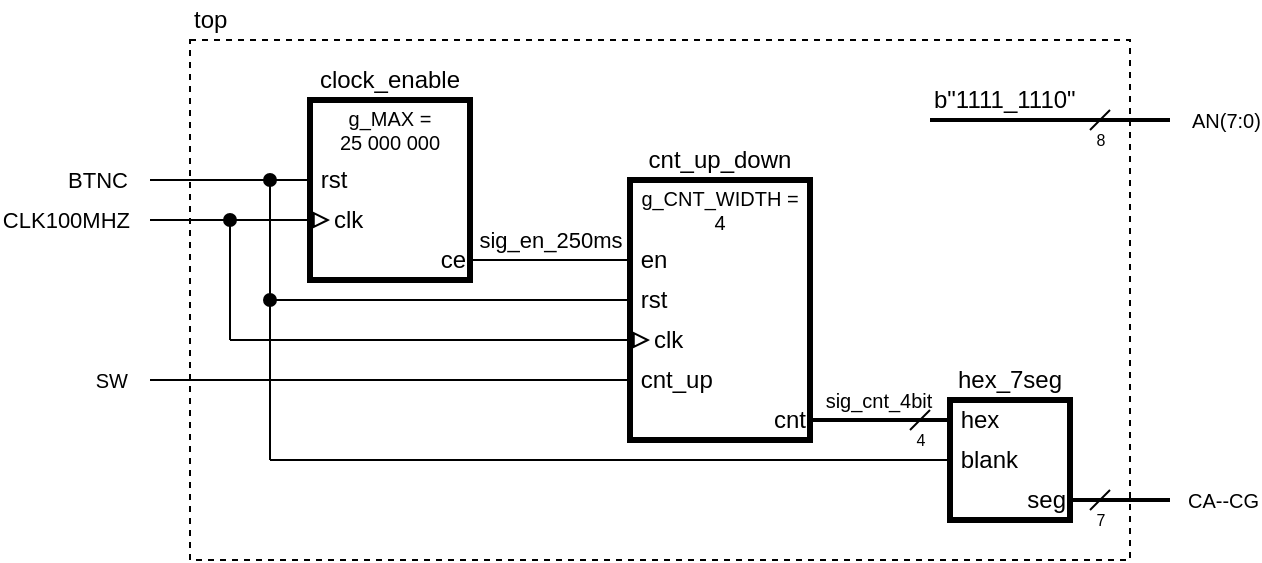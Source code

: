 <mxfile version="21.0.8" type="device"><diagram id="j7nF-TVUxBw4xUQn4cIl" name="Page-1"><mxGraphModel dx="1669" dy="483" grid="1" gridSize="10" guides="1" tooltips="1" connect="1" arrows="1" fold="1" page="1" pageScale="1" pageWidth="850" pageHeight="1100" math="0" shadow="0"><root><mxCell id="0"/><mxCell id="1" parent="0"/><mxCell id="U01_cHl6HtDzHlsPAG9a-52" value="" style="rounded=0;whiteSpace=wrap;html=1;fontSize=10;strokeWidth=1;fillColor=none;dashed=1;" parent="1" vertex="1"><mxGeometry x="60" y="100" width="470" height="260" as="geometry"/></mxCell><mxCell id="U01_cHl6HtDzHlsPAG9a-1" value="" style="rounded=0;whiteSpace=wrap;html=1;strokeWidth=3;" parent="1" vertex="1"><mxGeometry x="120" y="130" width="80" height="90" as="geometry"/></mxCell><mxCell id="U01_cHl6HtDzHlsPAG9a-2" value="&lt;div style=&quot;font-size: 10px;&quot;&gt;g_MAX =&lt;/div&gt;&lt;div style=&quot;font-size: 10px;&quot;&gt;25 000 000&lt;/div&gt;" style="text;html=1;strokeColor=none;fillColor=none;align=center;verticalAlign=middle;whiteSpace=wrap;rounded=0;fontSize=10;" parent="1" vertex="1"><mxGeometry x="120" y="130" width="80" height="30" as="geometry"/></mxCell><mxCell id="U01_cHl6HtDzHlsPAG9a-3" value="clock_enable" style="text;html=1;strokeColor=none;fillColor=none;align=center;verticalAlign=middle;whiteSpace=wrap;rounded=0;" parent="1" vertex="1"><mxGeometry x="120" y="110" width="80" height="20" as="geometry"/></mxCell><mxCell id="U01_cHl6HtDzHlsPAG9a-4" value="&lt;div&gt;&amp;nbsp;rst&lt;/div&gt;" style="text;html=1;strokeColor=none;fillColor=none;align=left;verticalAlign=middle;whiteSpace=wrap;rounded=0;" parent="1" vertex="1"><mxGeometry x="120" y="160" width="70" height="20" as="geometry"/></mxCell><mxCell id="U01_cHl6HtDzHlsPAG9a-5" value="clk" style="text;html=1;strokeColor=none;fillColor=none;align=left;verticalAlign=middle;whiteSpace=wrap;rounded=0;" parent="1" vertex="1"><mxGeometry x="130" y="180" width="70" height="20" as="geometry"/></mxCell><mxCell id="U01_cHl6HtDzHlsPAG9a-6" value="ce" style="text;html=1;strokeColor=none;fillColor=none;align=right;verticalAlign=middle;whiteSpace=wrap;rounded=0;" parent="1" vertex="1"><mxGeometry x="140" y="200" width="60" height="20" as="geometry"/></mxCell><mxCell id="U01_cHl6HtDzHlsPAG9a-7" value="" style="endArrow=none;html=1;rounded=0;" parent="1" target="U01_cHl6HtDzHlsPAG9a-4" edge="1"><mxGeometry width="50" height="50" relative="1" as="geometry"><mxPoint x="40" y="170" as="sourcePoint"/><mxPoint x="260" y="200" as="targetPoint"/></mxGeometry></mxCell><mxCell id="U01_cHl6HtDzHlsPAG9a-11" value="BTNC" style="edgeLabel;html=1;align=right;verticalAlign=middle;resizable=0;points=[];" parent="U01_cHl6HtDzHlsPAG9a-7" vertex="1" connectable="0"><mxGeometry x="-0.833" relative="1" as="geometry"><mxPoint x="-17" as="offset"/></mxGeometry></mxCell><mxCell id="U01_cHl6HtDzHlsPAG9a-8" value="" style="endArrow=block;html=1;rounded=0;endFill=0;" parent="1" target="U01_cHl6HtDzHlsPAG9a-5" edge="1"><mxGeometry width="50" height="50" relative="1" as="geometry"><mxPoint x="40" y="190" as="sourcePoint"/><mxPoint x="130" y="190" as="targetPoint"/></mxGeometry></mxCell><mxCell id="U01_cHl6HtDzHlsPAG9a-12" value="CLK100MHZ" style="edgeLabel;html=1;align=right;verticalAlign=middle;resizable=0;points=[];" parent="U01_cHl6HtDzHlsPAG9a-8" vertex="1" connectable="0"><mxGeometry x="-0.926" y="-1" relative="1" as="geometry"><mxPoint x="-13" y="-1" as="offset"/></mxGeometry></mxCell><mxCell id="U01_cHl6HtDzHlsPAG9a-9" value="" style="endArrow=none;html=1;rounded=0;" parent="1" source="U01_cHl6HtDzHlsPAG9a-6" target="U01_cHl6HtDzHlsPAG9a-16" edge="1"><mxGeometry width="50" height="50" relative="1" as="geometry"><mxPoint x="210" y="210" as="sourcePoint"/><mxPoint x="280" y="210" as="targetPoint"/></mxGeometry></mxCell><mxCell id="U01_cHl6HtDzHlsPAG9a-10" value="sig_en_250ms" style="edgeLabel;html=1;align=center;verticalAlign=middle;resizable=0;points=[];" parent="U01_cHl6HtDzHlsPAG9a-9" vertex="1" connectable="0"><mxGeometry x="0.342" relative="1" as="geometry"><mxPoint x="-14" y="-10" as="offset"/></mxGeometry></mxCell><mxCell id="U01_cHl6HtDzHlsPAG9a-13" value="" style="rounded=0;whiteSpace=wrap;html=1;strokeWidth=3;" parent="1" vertex="1"><mxGeometry x="280" y="170" width="90" height="130" as="geometry"/></mxCell><mxCell id="U01_cHl6HtDzHlsPAG9a-14" value="&lt;div style=&quot;font-size: 10px;&quot;&gt;g_CNT_WIDTH =&lt;/div&gt;&lt;div style=&quot;font-size: 10px;&quot;&gt;4&lt;/div&gt;" style="text;html=1;strokeColor=none;fillColor=none;align=center;verticalAlign=middle;whiteSpace=wrap;rounded=0;fontSize=10;" parent="1" vertex="1"><mxGeometry x="280" y="170" width="90" height="30" as="geometry"/></mxCell><mxCell id="U01_cHl6HtDzHlsPAG9a-15" value="cnt_up_down" style="text;html=1;strokeColor=none;fillColor=none;align=center;verticalAlign=middle;whiteSpace=wrap;rounded=0;" parent="1" vertex="1"><mxGeometry x="280" y="150" width="90" height="20" as="geometry"/></mxCell><mxCell id="U01_cHl6HtDzHlsPAG9a-16" value="&amp;nbsp;en" style="text;html=1;strokeColor=none;fillColor=none;align=left;verticalAlign=middle;whiteSpace=wrap;rounded=0;" parent="1" vertex="1"><mxGeometry x="280" y="200" width="70" height="20" as="geometry"/></mxCell><mxCell id="U01_cHl6HtDzHlsPAG9a-17" value="&amp;nbsp;rst" style="text;html=1;strokeColor=none;fillColor=none;align=left;verticalAlign=middle;whiteSpace=wrap;rounded=0;" parent="1" vertex="1"><mxGeometry x="280" y="220" width="70" height="20" as="geometry"/></mxCell><mxCell id="U01_cHl6HtDzHlsPAG9a-18" value="clk" style="text;html=1;strokeColor=none;fillColor=none;align=left;verticalAlign=middle;whiteSpace=wrap;rounded=0;" parent="1" vertex="1"><mxGeometry x="290" y="240" width="70" height="20" as="geometry"/></mxCell><mxCell id="U01_cHl6HtDzHlsPAG9a-19" value="&amp;nbsp;cnt_up" style="text;html=1;strokeColor=none;fillColor=none;align=left;verticalAlign=middle;whiteSpace=wrap;rounded=0;" parent="1" vertex="1"><mxGeometry x="280" y="260" width="70" height="20" as="geometry"/></mxCell><mxCell id="U01_cHl6HtDzHlsPAG9a-20" value="cnt" style="text;html=1;strokeColor=none;fillColor=none;align=right;verticalAlign=middle;whiteSpace=wrap;rounded=0;" parent="1" vertex="1"><mxGeometry x="310" y="280" width="60" height="20" as="geometry"/></mxCell><mxCell id="U01_cHl6HtDzHlsPAG9a-21" value="" style="endArrow=none;html=1;fontSize=10;entryX=0;entryY=0.5;entryDx=0;entryDy=0;rounded=0;startArrow=oval;startFill=1;" parent="1" target="U01_cHl6HtDzHlsPAG9a-17" edge="1"><mxGeometry width="50" height="50" relative="1" as="geometry"><mxPoint x="100" y="230" as="sourcePoint"/><mxPoint x="300" y="190" as="targetPoint"/></mxGeometry></mxCell><mxCell id="U01_cHl6HtDzHlsPAG9a-22" value="" style="endArrow=block;html=1;rounded=0;endFill=0;" parent="1" target="U01_cHl6HtDzHlsPAG9a-18" edge="1"><mxGeometry width="50" height="50" relative="1" as="geometry"><mxPoint x="80" y="250" as="sourcePoint"/><mxPoint x="290" y="249.83" as="targetPoint"/></mxGeometry></mxCell><mxCell id="U01_cHl6HtDzHlsPAG9a-24" value="" style="endArrow=oval;html=1;fontSize=10;rounded=0;endFill=1;" parent="1" edge="1"><mxGeometry width="50" height="50" relative="1" as="geometry"><mxPoint x="100" y="310" as="sourcePoint"/><mxPoint x="100" y="170" as="targetPoint"/></mxGeometry></mxCell><mxCell id="U01_cHl6HtDzHlsPAG9a-25" value="" style="endArrow=oval;html=1;fontSize=10;rounded=0;endFill=1;" parent="1" edge="1"><mxGeometry width="50" height="50" relative="1" as="geometry"><mxPoint x="80" y="250" as="sourcePoint"/><mxPoint x="80" y="190" as="targetPoint"/></mxGeometry></mxCell><mxCell id="U01_cHl6HtDzHlsPAG9a-26" value="" style="endArrow=none;html=1;rounded=0;fontSize=10;" parent="1" target="U01_cHl6HtDzHlsPAG9a-19" edge="1"><mxGeometry width="50" height="50" relative="1" as="geometry"><mxPoint x="40" y="270" as="sourcePoint"/><mxPoint x="160" y="280" as="targetPoint"/></mxGeometry></mxCell><mxCell id="U01_cHl6HtDzHlsPAG9a-27" value="SW" style="edgeLabel;html=1;align=right;verticalAlign=middle;resizable=0;points=[];fontSize=10;" parent="U01_cHl6HtDzHlsPAG9a-26" vertex="1" connectable="0"><mxGeometry x="-0.962" relative="1" as="geometry"><mxPoint x="-15" as="offset"/></mxGeometry></mxCell><mxCell id="U01_cHl6HtDzHlsPAG9a-36" value="" style="rounded=0;whiteSpace=wrap;html=1;strokeWidth=3;" parent="1" vertex="1"><mxGeometry x="440" y="280" width="60" height="60" as="geometry"/></mxCell><mxCell id="U01_cHl6HtDzHlsPAG9a-38" value="hex_7seg" style="text;html=1;strokeColor=none;fillColor=none;align=center;verticalAlign=middle;whiteSpace=wrap;rounded=0;" parent="1" vertex="1"><mxGeometry x="440" y="260" width="60" height="20" as="geometry"/></mxCell><mxCell id="U01_cHl6HtDzHlsPAG9a-39" value="&amp;nbsp;hex" style="text;html=1;strokeColor=none;fillColor=none;align=left;verticalAlign=middle;whiteSpace=wrap;rounded=0;" parent="1" vertex="1"><mxGeometry x="440" y="280" width="70" height="20" as="geometry"/></mxCell><mxCell id="U01_cHl6HtDzHlsPAG9a-40" value="&amp;nbsp;blank" style="text;html=1;strokeColor=none;fillColor=none;align=left;verticalAlign=middle;whiteSpace=wrap;rounded=0;" parent="1" vertex="1"><mxGeometry x="440" y="300" width="70" height="20" as="geometry"/></mxCell><mxCell id="U01_cHl6HtDzHlsPAG9a-41" value="seg" style="text;html=1;strokeColor=none;fillColor=none;align=right;verticalAlign=middle;whiteSpace=wrap;rounded=0;" parent="1" vertex="1"><mxGeometry x="450" y="320" width="50" height="20" as="geometry"/></mxCell><mxCell id="U01_cHl6HtDzHlsPAG9a-42" value="" style="endArrow=none;html=1;rounded=0;fontSize=10;strokeWidth=2;" parent="1" source="U01_cHl6HtDzHlsPAG9a-20" target="U01_cHl6HtDzHlsPAG9a-39" edge="1"><mxGeometry width="50" height="50" relative="1" as="geometry"><mxPoint x="210" y="250" as="sourcePoint"/><mxPoint x="260" y="200" as="targetPoint"/></mxGeometry></mxCell><mxCell id="U01_cHl6HtDzHlsPAG9a-43" value="sig_cnt_4bit" style="edgeLabel;html=1;align=center;verticalAlign=middle;resizable=0;points=[];fontSize=10;" parent="U01_cHl6HtDzHlsPAG9a-42" vertex="1" connectable="0"><mxGeometry x="0.199" relative="1" as="geometry"><mxPoint x="-8" y="-10" as="offset"/></mxGeometry></mxCell><mxCell id="U01_cHl6HtDzHlsPAG9a-44" value="" style="endArrow=none;html=1;rounded=0;fontSize=10;" parent="1" target="U01_cHl6HtDzHlsPAG9a-40" edge="1"><mxGeometry width="50" height="50" relative="1" as="geometry"><mxPoint x="100" y="310" as="sourcePoint"/><mxPoint x="340" y="320" as="targetPoint"/></mxGeometry></mxCell><mxCell id="U01_cHl6HtDzHlsPAG9a-47" value="" style="endArrow=none;html=1;rounded=0;fontSize=10;strokeWidth=2;" parent="1" source="U01_cHl6HtDzHlsPAG9a-41" edge="1"><mxGeometry width="50" height="50" relative="1" as="geometry"><mxPoint x="530" y="335" as="sourcePoint"/><mxPoint x="550" y="330" as="targetPoint"/></mxGeometry></mxCell><mxCell id="U01_cHl6HtDzHlsPAG9a-48" value="CA--CG" style="edgeLabel;html=1;align=left;verticalAlign=middle;resizable=0;points=[];fontSize=10;" parent="U01_cHl6HtDzHlsPAG9a-47" vertex="1" connectable="0"><mxGeometry x="0.489" y="1" relative="1" as="geometry"><mxPoint x="20" y="1" as="offset"/></mxGeometry></mxCell><mxCell id="U01_cHl6HtDzHlsPAG9a-49" value="" style="endArrow=none;html=1;rounded=0;fontSize=10;strokeWidth=2;" parent="1" edge="1"><mxGeometry width="50" height="50" relative="1" as="geometry"><mxPoint x="430" y="140" as="sourcePoint"/><mxPoint x="550" y="140" as="targetPoint"/></mxGeometry></mxCell><mxCell id="U01_cHl6HtDzHlsPAG9a-50" value="AN(7:0)" style="edgeLabel;html=1;align=left;verticalAlign=middle;resizable=0;points=[];fontSize=10;" parent="U01_cHl6HtDzHlsPAG9a-49" vertex="1" connectable="0"><mxGeometry x="0.791" y="3" relative="1" as="geometry"><mxPoint x="21" y="3" as="offset"/></mxGeometry></mxCell><mxCell id="U01_cHl6HtDzHlsPAG9a-51" value="b&quot;1111_1110&quot;" style="text;html=1;strokeColor=none;fillColor=none;align=left;verticalAlign=middle;whiteSpace=wrap;rounded=0;" parent="1" vertex="1"><mxGeometry x="430" y="120" width="100" height="20" as="geometry"/></mxCell><mxCell id="U01_cHl6HtDzHlsPAG9a-53" value="top" style="text;html=1;strokeColor=none;fillColor=none;align=left;verticalAlign=middle;whiteSpace=wrap;rounded=0;" parent="1" vertex="1"><mxGeometry x="60" y="80" width="80" height="20" as="geometry"/></mxCell><mxCell id="U01_cHl6HtDzHlsPAG9a-55" value="" style="endArrow=none;html=1;rounded=0;fontSize=10;strokeWidth=1;" parent="1" edge="1"><mxGeometry width="50" height="50" relative="1" as="geometry"><mxPoint x="420" y="295" as="sourcePoint"/><mxPoint x="430" y="285" as="targetPoint"/></mxGeometry></mxCell><mxCell id="U01_cHl6HtDzHlsPAG9a-57" value="4" style="edgeLabel;html=1;align=center;verticalAlign=middle;resizable=0;points=[];fontSize=8;" parent="U01_cHl6HtDzHlsPAG9a-55" vertex="1" connectable="0"><mxGeometry x="-0.521" y="-1" relative="1" as="geometry"><mxPoint x="2" y="7" as="offset"/></mxGeometry></mxCell><mxCell id="U01_cHl6HtDzHlsPAG9a-58" value="" style="endArrow=none;html=1;rounded=0;fontSize=10;strokeWidth=1;" parent="1" edge="1"><mxGeometry width="50" height="50" relative="1" as="geometry"><mxPoint x="510" y="335" as="sourcePoint"/><mxPoint x="520" y="325" as="targetPoint"/></mxGeometry></mxCell><mxCell id="U01_cHl6HtDzHlsPAG9a-59" value="7" style="edgeLabel;html=1;align=center;verticalAlign=middle;resizable=0;points=[];fontSize=8;" parent="U01_cHl6HtDzHlsPAG9a-58" vertex="1" connectable="0"><mxGeometry x="-0.521" y="-1" relative="1" as="geometry"><mxPoint x="2" y="7" as="offset"/></mxGeometry></mxCell><mxCell id="U01_cHl6HtDzHlsPAG9a-60" value="" style="endArrow=none;html=1;rounded=0;fontSize=10;strokeWidth=1;" parent="1" edge="1"><mxGeometry width="50" height="50" relative="1" as="geometry"><mxPoint x="510" y="145" as="sourcePoint"/><mxPoint x="520" y="135" as="targetPoint"/></mxGeometry></mxCell><mxCell id="U01_cHl6HtDzHlsPAG9a-61" value="8" style="edgeLabel;html=1;align=center;verticalAlign=middle;resizable=0;points=[];fontSize=8;" parent="U01_cHl6HtDzHlsPAG9a-60" vertex="1" connectable="0"><mxGeometry x="-0.521" y="-1" relative="1" as="geometry"><mxPoint x="2" y="7" as="offset"/></mxGeometry></mxCell></root></mxGraphModel></diagram></mxfile>